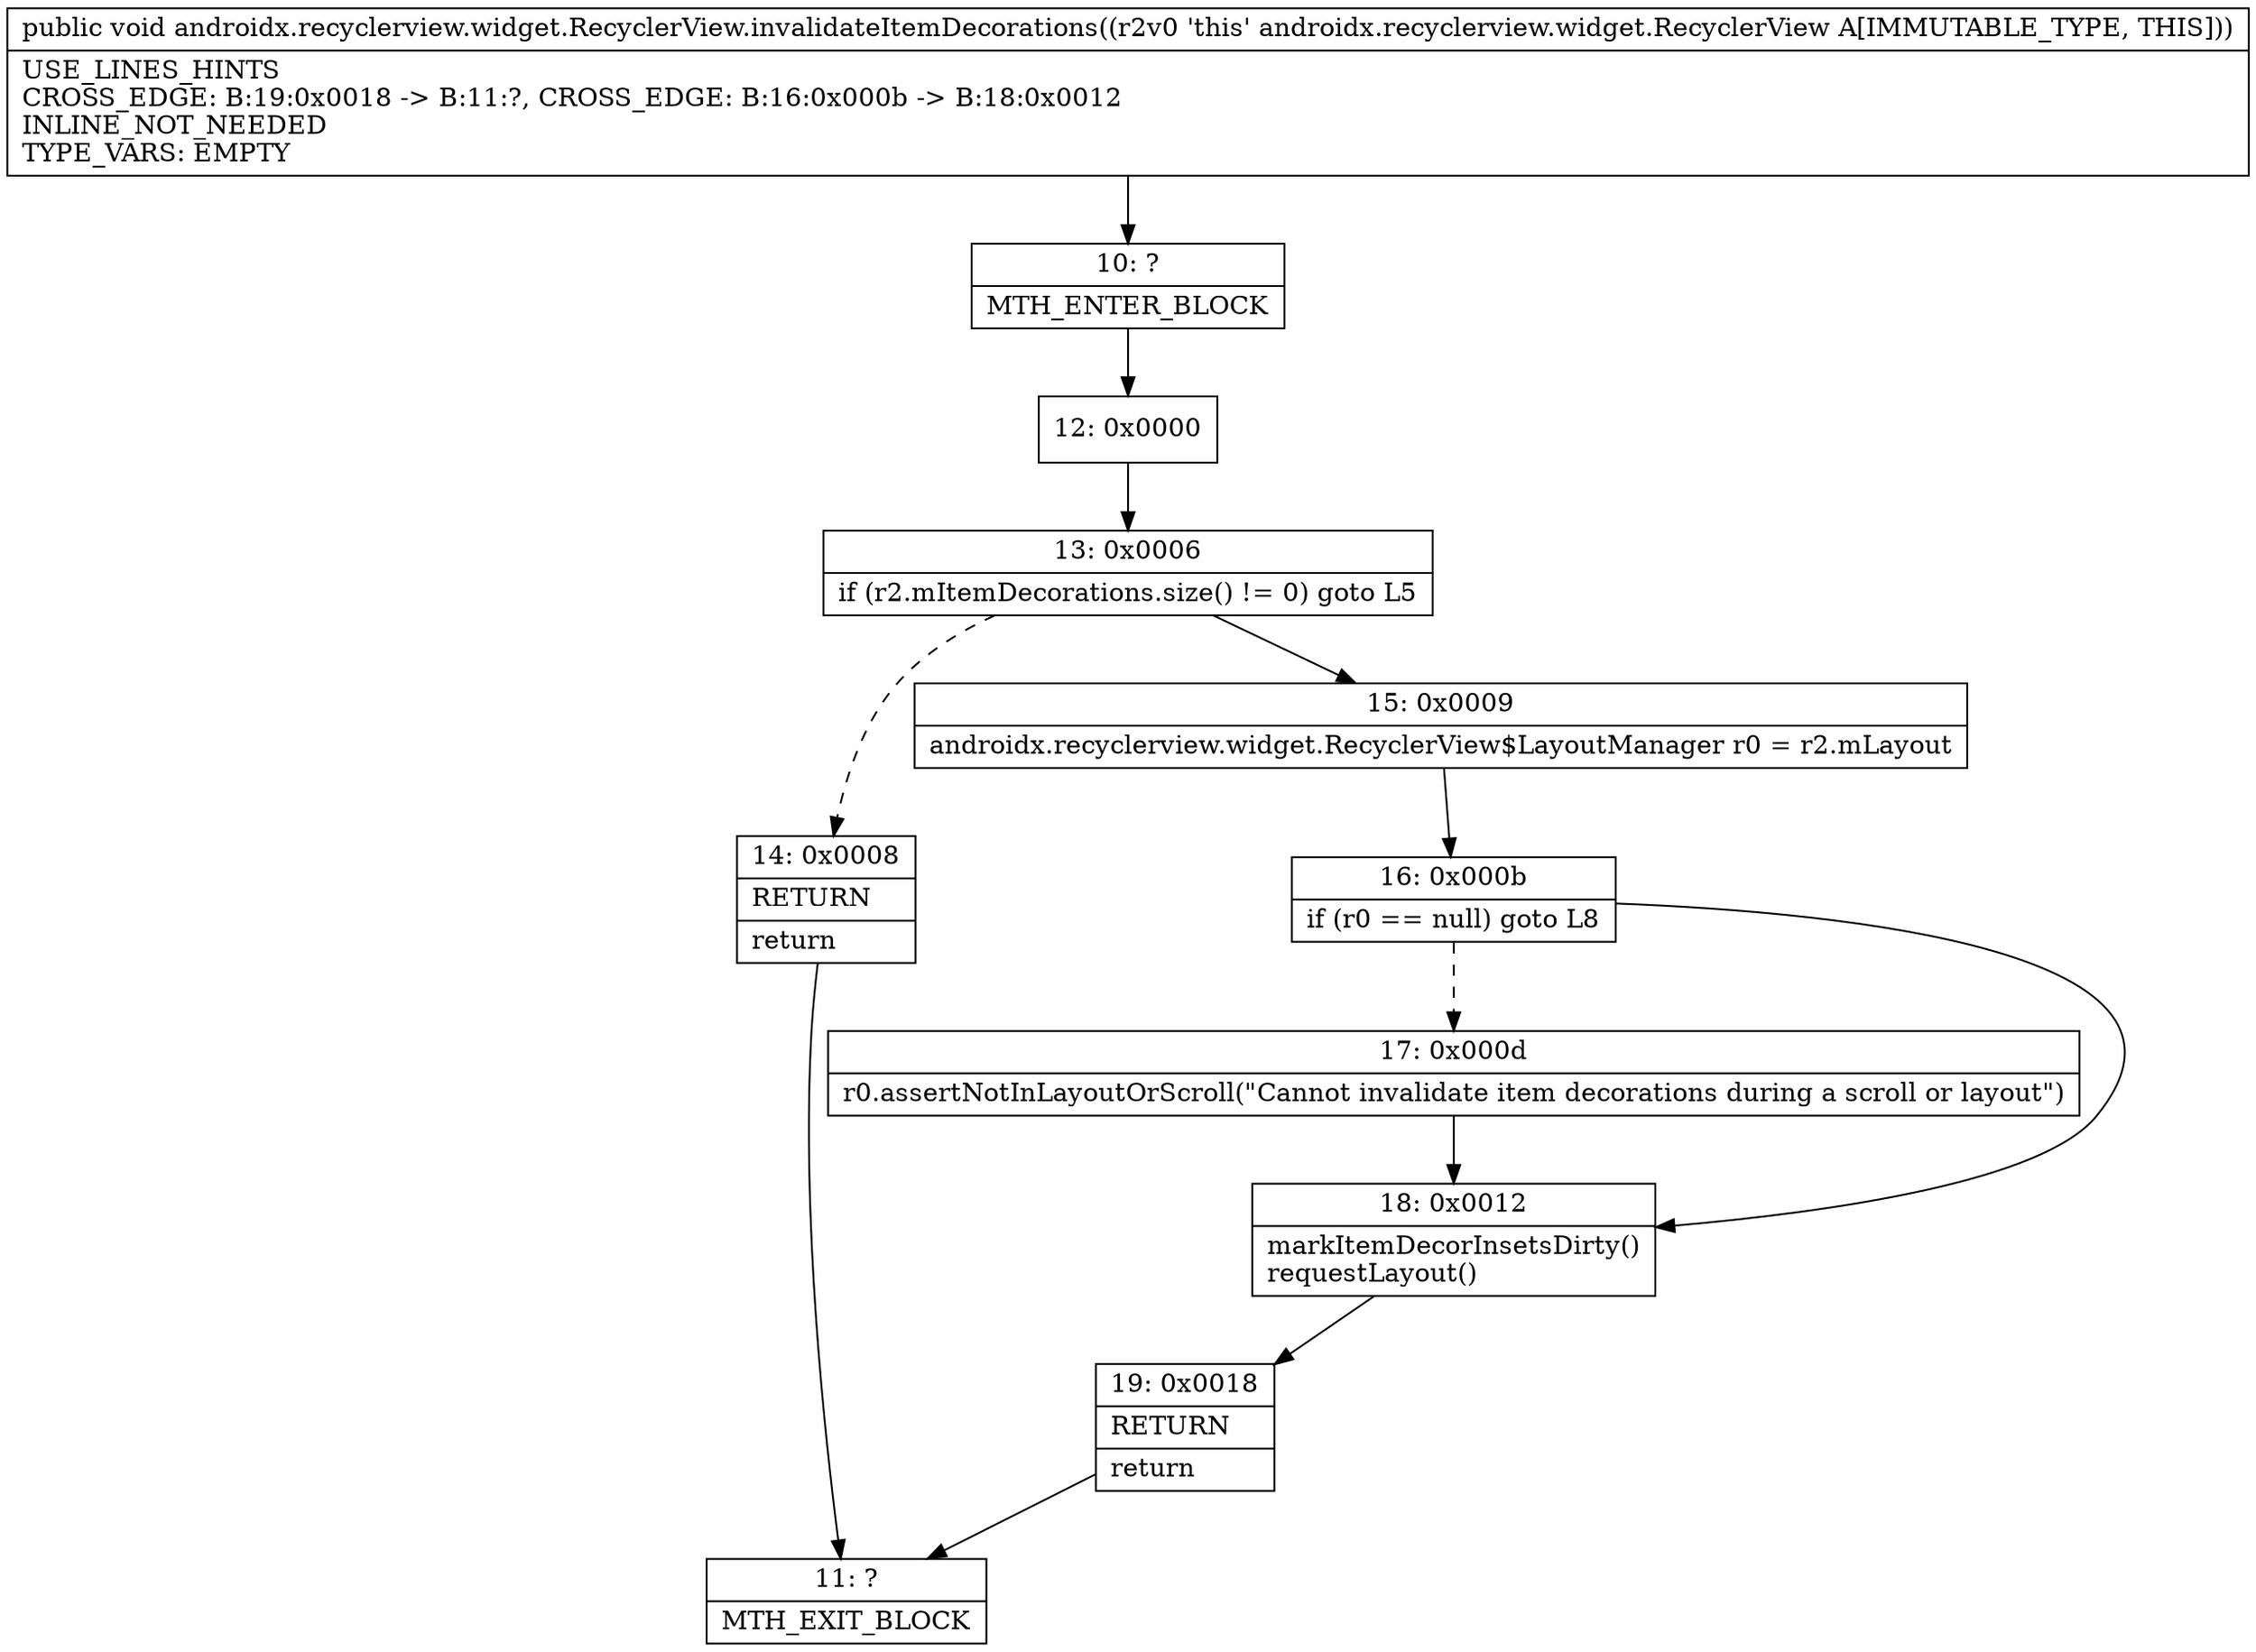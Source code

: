 digraph "CFG forandroidx.recyclerview.widget.RecyclerView.invalidateItemDecorations()V" {
Node_10 [shape=record,label="{10\:\ ?|MTH_ENTER_BLOCK\l}"];
Node_12 [shape=record,label="{12\:\ 0x0000}"];
Node_13 [shape=record,label="{13\:\ 0x0006|if (r2.mItemDecorations.size() != 0) goto L5\l}"];
Node_14 [shape=record,label="{14\:\ 0x0008|RETURN\l|return\l}"];
Node_11 [shape=record,label="{11\:\ ?|MTH_EXIT_BLOCK\l}"];
Node_15 [shape=record,label="{15\:\ 0x0009|androidx.recyclerview.widget.RecyclerView$LayoutManager r0 = r2.mLayout\l}"];
Node_16 [shape=record,label="{16\:\ 0x000b|if (r0 == null) goto L8\l}"];
Node_17 [shape=record,label="{17\:\ 0x000d|r0.assertNotInLayoutOrScroll(\"Cannot invalidate item decorations during a scroll or layout\")\l}"];
Node_18 [shape=record,label="{18\:\ 0x0012|markItemDecorInsetsDirty()\lrequestLayout()\l}"];
Node_19 [shape=record,label="{19\:\ 0x0018|RETURN\l|return\l}"];
MethodNode[shape=record,label="{public void androidx.recyclerview.widget.RecyclerView.invalidateItemDecorations((r2v0 'this' androidx.recyclerview.widget.RecyclerView A[IMMUTABLE_TYPE, THIS]))  | USE_LINES_HINTS\lCROSS_EDGE: B:19:0x0018 \-\> B:11:?, CROSS_EDGE: B:16:0x000b \-\> B:18:0x0012\lINLINE_NOT_NEEDED\lTYPE_VARS: EMPTY\l}"];
MethodNode -> Node_10;Node_10 -> Node_12;
Node_12 -> Node_13;
Node_13 -> Node_14[style=dashed];
Node_13 -> Node_15;
Node_14 -> Node_11;
Node_15 -> Node_16;
Node_16 -> Node_17[style=dashed];
Node_16 -> Node_18;
Node_17 -> Node_18;
Node_18 -> Node_19;
Node_19 -> Node_11;
}

